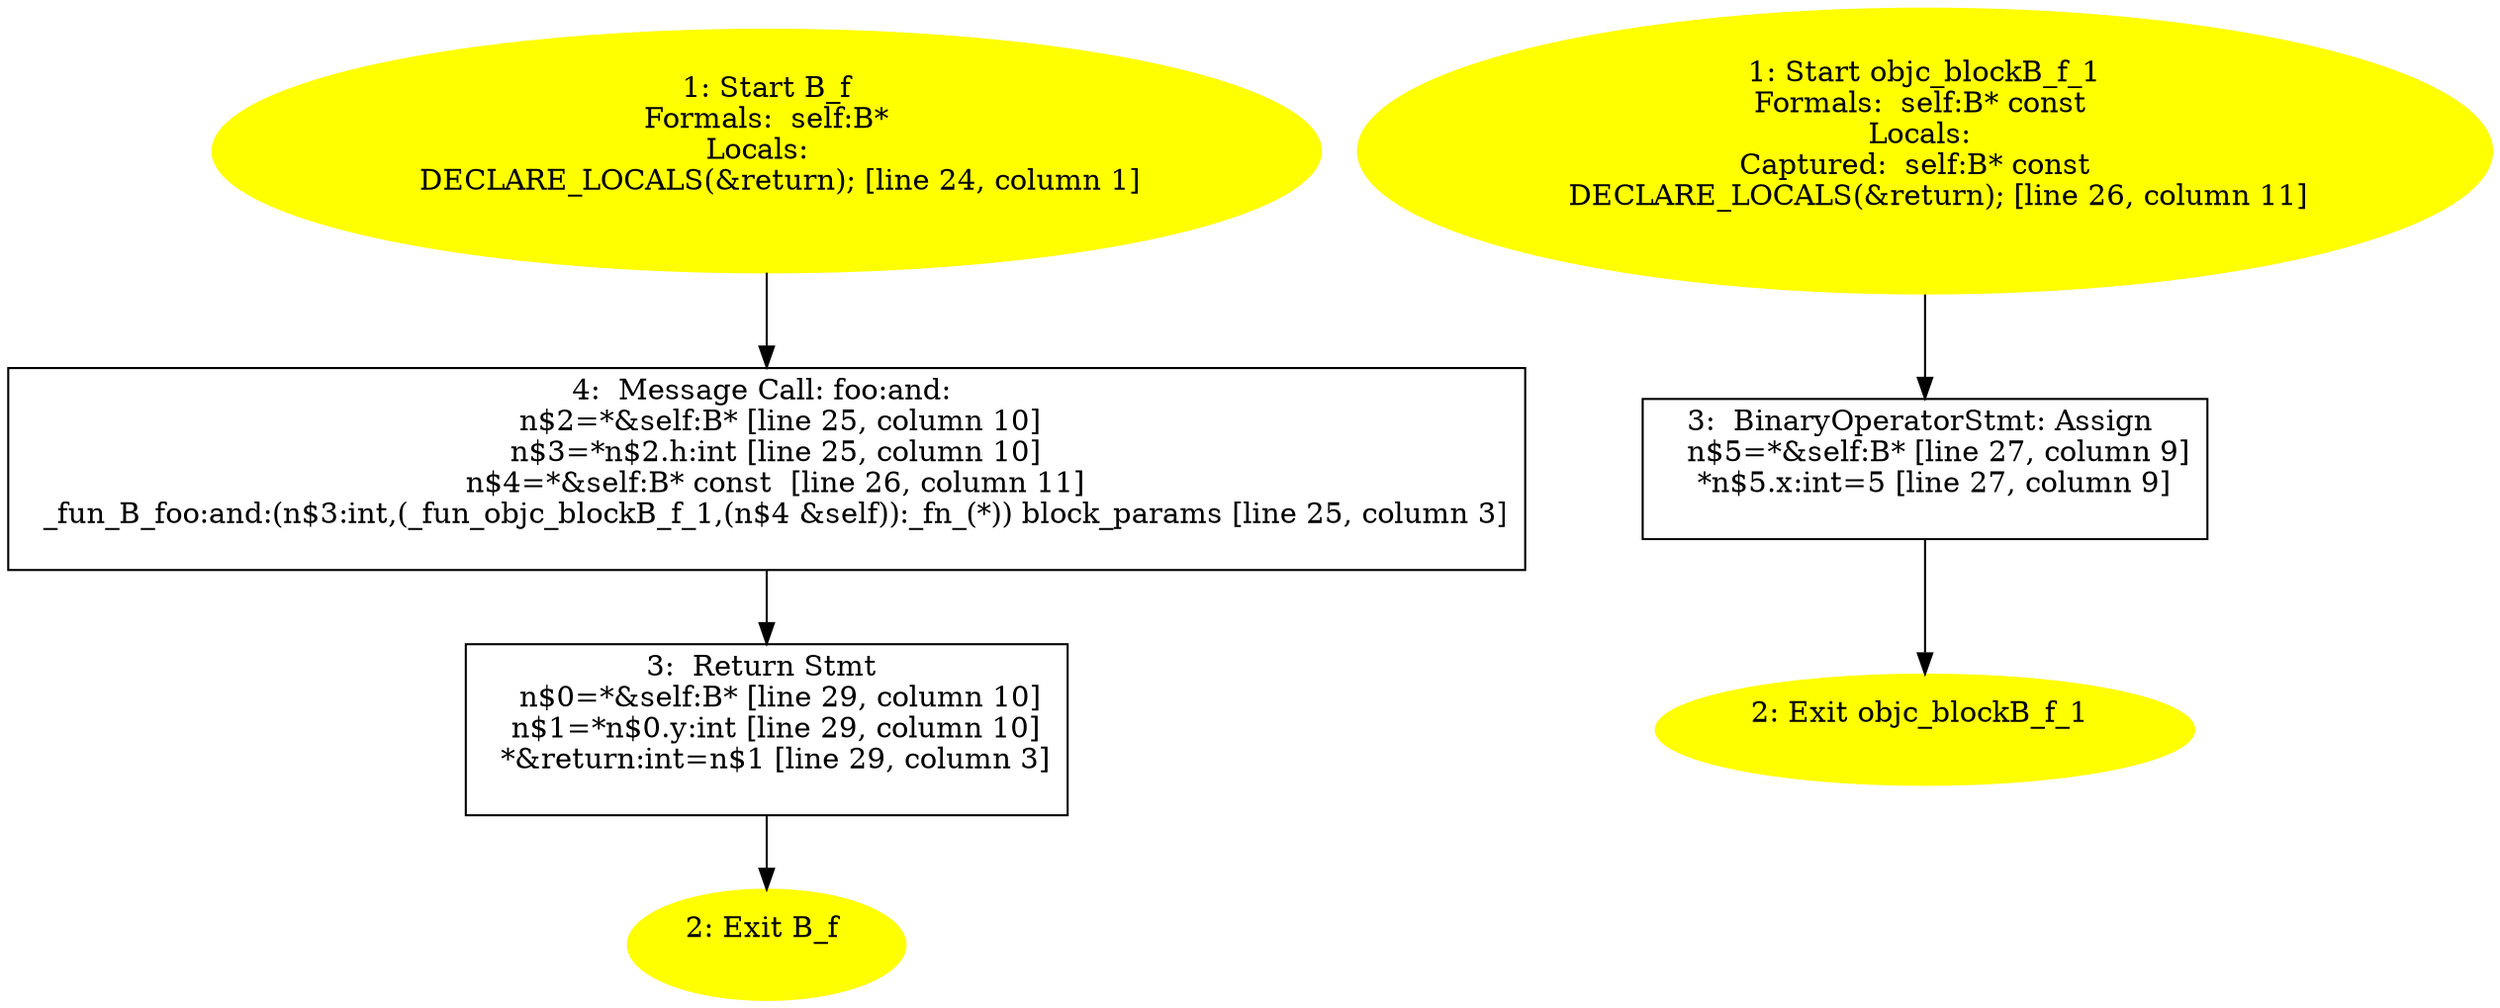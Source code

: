 /* @generated */
digraph iCFG {
"f#B#instance.f1371ff5e7f410d3df6a2e71ff0a814e_1" [label="1: Start B_f\nFormals:  self:B*\nLocals:  \n   DECLARE_LOCALS(&return); [line 24, column 1]\n " color=yellow style=filled]
	

	 "f#B#instance.f1371ff5e7f410d3df6a2e71ff0a814e_1" -> "f#B#instance.f1371ff5e7f410d3df6a2e71ff0a814e_4" ;
"f#B#instance.f1371ff5e7f410d3df6a2e71ff0a814e_2" [label="2: Exit B_f \n  " color=yellow style=filled]
	

"f#B#instance.f1371ff5e7f410d3df6a2e71ff0a814e_3" [label="3:  Return Stmt \n   n$0=*&self:B* [line 29, column 10]\n  n$1=*n$0.y:int [line 29, column 10]\n  *&return:int=n$1 [line 29, column 3]\n " shape="box"]
	

	 "f#B#instance.f1371ff5e7f410d3df6a2e71ff0a814e_3" -> "f#B#instance.f1371ff5e7f410d3df6a2e71ff0a814e_2" ;
"f#B#instance.f1371ff5e7f410d3df6a2e71ff0a814e_4" [label="4:  Message Call: foo:and: \n   n$2=*&self:B* [line 25, column 10]\n  n$3=*n$2.h:int [line 25, column 10]\n  n$4=*&self:B* const  [line 26, column 11]\n  _fun_B_foo:and:(n$3:int,(_fun_objc_blockB_f_1,(n$4 &self)):_fn_(*)) block_params [line 25, column 3]\n " shape="box"]
	

	 "f#B#instance.f1371ff5e7f410d3df6a2e71ff0a814e_4" -> "f#B#instance.f1371ff5e7f410d3df6a2e71ff0a814e_3" ;
"objc_blockB_f_1.9ca2cd9875647cc0e2a4803d22445f9c_1" [label="1: Start objc_blockB_f_1\nFormals:  self:B* const \nLocals: \nCaptured:  self:B* const  \n   DECLARE_LOCALS(&return); [line 26, column 11]\n " color=yellow style=filled]
	

	 "objc_blockB_f_1.9ca2cd9875647cc0e2a4803d22445f9c_1" -> "objc_blockB_f_1.9ca2cd9875647cc0e2a4803d22445f9c_3" ;
"objc_blockB_f_1.9ca2cd9875647cc0e2a4803d22445f9c_2" [label="2: Exit objc_blockB_f_1 \n  " color=yellow style=filled]
	

"objc_blockB_f_1.9ca2cd9875647cc0e2a4803d22445f9c_3" [label="3:  BinaryOperatorStmt: Assign \n   n$5=*&self:B* [line 27, column 9]\n  *n$5.x:int=5 [line 27, column 9]\n " shape="box"]
	

	 "objc_blockB_f_1.9ca2cd9875647cc0e2a4803d22445f9c_3" -> "objc_blockB_f_1.9ca2cd9875647cc0e2a4803d22445f9c_2" ;
}

